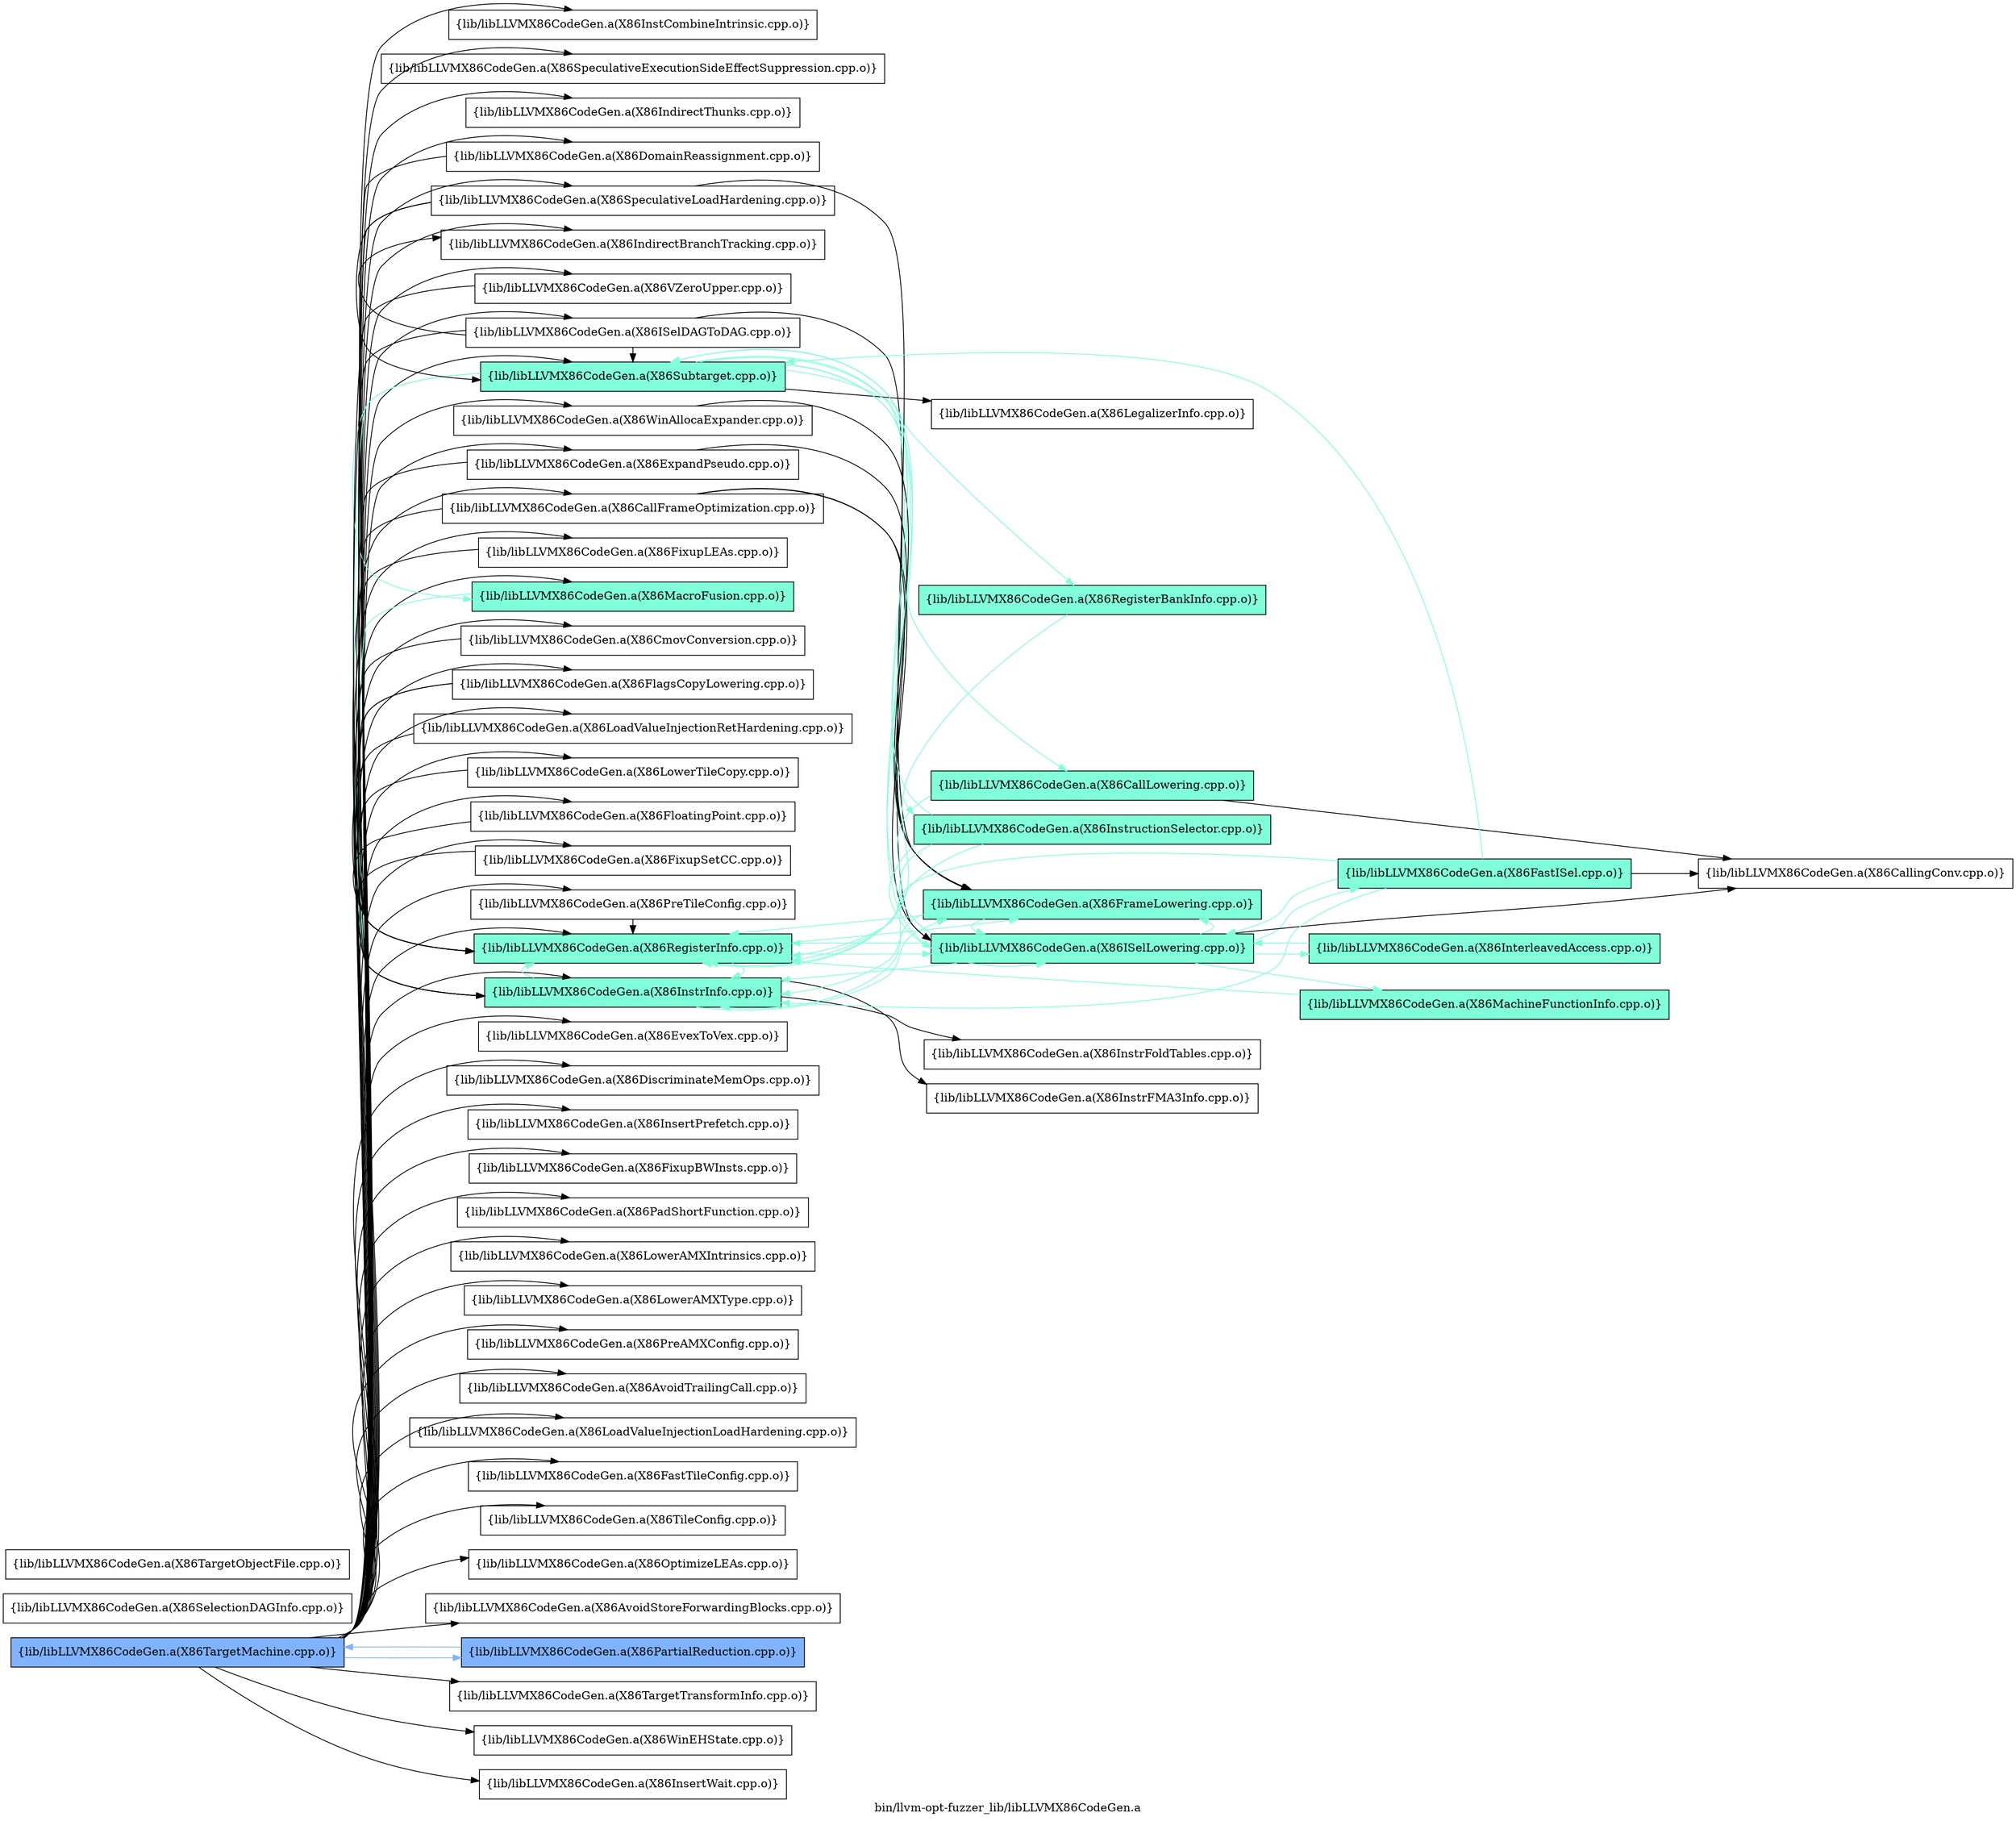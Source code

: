 digraph "bin/llvm-opt-fuzzer_lib/libLLVMX86CodeGen.a" {
	label="bin/llvm-opt-fuzzer_lib/libLLVMX86CodeGen.a";
	rankdir=LR;
	{ rank=same; Node0x561a1509c798;  }
	{ rank=same; Node0x561a1509cf18; Node0x561a1509ae98; Node0x561a1509b5c8; Node0x561a150a0d98; Node0x561a150a0a28; Node0x561a150a1248; Node0x561a150a21e8; Node0x561a150a1fb8; Node0x561a1509d5f8; Node0x561a1509e778; Node0x561a1509f038; Node0x561a1509ed68; Node0x561a1509f588; Node0x561a1509b2a8; Node0x561a150ab888; Node0x561a150ab248; Node0x561a150a4718; Node0x561a150a3f98; Node0x561a150a7788; Node0x561a150ab8d8; Node0x561a150ab748; Node0x561a150aa9d8; Node0x561a150aa758; Node0x561a15095d58; Node0x561a150964d8; Node0x561a15096c58; Node0x561a150973d8; Node0x561a15097b08; Node0x561a15097e28; Node0x561a1508ea08; Node0x561a1508ec38; Node0x561a1508f8b8; Node0x561a1508f9f8; Node0x561a15090678; Node0x561a150a0cf8; Node0x561a150a1338; Node0x561a150a2288; Node0x561a1509d828; Node0x561a1509e188; Node0x561a1509e958; Node0x561a1509f0d8;  }
	{ rank=same; Node0x561a150aa348; Node0x561a150a3048; Node0x561a150a9948; Node0x561a150a89f8; Node0x561a150a8638; Node0x561a150a8368; Node0x561a150a3818; Node0x561a150a2c38;  }

	Node0x561a1509c798 [shape=record,shape=box,group=2,style=filled,fillcolor="0.600000 0.5 1",label="{lib/libLLVMX86CodeGen.a(X86TargetMachine.cpp.o)}"];
	Node0x561a1509c798 -> Node0x561a1509cf18;
	Node0x561a1509c798 -> Node0x561a1509ae98;
	Node0x561a1509c798 -> Node0x561a1509b5c8;
	Node0x561a1509c798 -> Node0x561a150a0d98;
	Node0x561a1509c798 -> Node0x561a150a0a28;
	Node0x561a1509c798 -> Node0x561a150a1248;
	Node0x561a1509c798 -> Node0x561a150a21e8;
	Node0x561a1509c798 -> Node0x561a150a1fb8;
	Node0x561a1509c798 -> Node0x561a1509d5f8;
	Node0x561a1509c798 -> Node0x561a1509e778;
	Node0x561a1509c798 -> Node0x561a1509f038;
	Node0x561a1509c798 -> Node0x561a1509ed68;
	Node0x561a1509c798 -> Node0x561a1509f588;
	Node0x561a1509c798 -> Node0x561a1509b2a8;
	Node0x561a1509c798 -> Node0x561a150ab888;
	Node0x561a1509c798 -> Node0x561a150ab248;
	Node0x561a1509c798 -> Node0x561a150a4718;
	Node0x561a1509c798 -> Node0x561a150a3f98;
	Node0x561a1509c798 -> Node0x561a150a7788;
	Node0x561a1509c798 -> Node0x561a150ab8d8;
	Node0x561a1509c798 -> Node0x561a150ab748;
	Node0x561a1509c798 -> Node0x561a150aa9d8;
	Node0x561a1509c798 -> Node0x561a150aa758;
	Node0x561a1509c798 -> Node0x561a15095d58;
	Node0x561a1509c798 -> Node0x561a150964d8;
	Node0x561a1509c798 -> Node0x561a15096c58;
	Node0x561a1509c798 -> Node0x561a150973d8;
	Node0x561a1509c798 -> Node0x561a15097b08;
	Node0x561a1509c798 -> Node0x561a15097e28;
	Node0x561a1509c798 -> Node0x561a1508ea08;
	Node0x561a1509c798 -> Node0x561a1508ec38;
	Node0x561a1509c798 -> Node0x561a1508f8b8;
	Node0x561a1509c798 -> Node0x561a1508f9f8;
	Node0x561a1509c798 -> Node0x561a15090678;
	Node0x561a1509c798 -> Node0x561a150a0cf8;
	Node0x561a1509c798 -> Node0x561a150a1338[color="0.600000 0.5 1"];
	Node0x561a1509c798 -> Node0x561a150a2288;
	Node0x561a1509c798 -> Node0x561a1509d828;
	Node0x561a1509c798 -> Node0x561a1509e188;
	Node0x561a1509c798 -> Node0x561a1509e958;
	Node0x561a1509c798 -> Node0x561a1509f0d8;
	Node0x561a1509cf18 [shape=record,shape=box,group=0,label="{lib/libLLVMX86CodeGen.a(X86InstCombineIntrinsic.cpp.o)}"];
	Node0x561a1509ae98 [shape=record,shape=box,group=0,label="{lib/libLLVMX86CodeGen.a(X86SpeculativeExecutionSideEffectSuppression.cpp.o)}"];
	Node0x561a1509b5c8 [shape=record,shape=box,group=0,label="{lib/libLLVMX86CodeGen.a(X86IndirectThunks.cpp.o)}"];
	Node0x561a150a0d98 [shape=record,shape=box,group=0,label="{lib/libLLVMX86CodeGen.a(X86ISelDAGToDAG.cpp.o)}"];
	Node0x561a150a0d98 -> Node0x561a150a0a28;
	Node0x561a150a0d98 -> Node0x561a150aa348;
	Node0x561a150a0d98 -> Node0x561a150a4718;
	Node0x561a150a0d98 -> Node0x561a150a3f98;
	Node0x561a150a0a28 [shape=record,shape=box,group=0,label="{lib/libLLVMX86CodeGen.a(X86IndirectBranchTracking.cpp.o)}"];
	Node0x561a150a1248 [shape=record,shape=box,group=0,label="{lib/libLLVMX86CodeGen.a(X86EvexToVex.cpp.o)}"];
	Node0x561a150a21e8 [shape=record,shape=box,group=0,label="{lib/libLLVMX86CodeGen.a(X86DiscriminateMemOps.cpp.o)}"];
	Node0x561a150a1fb8 [shape=record,shape=box,group=0,label="{lib/libLLVMX86CodeGen.a(X86InsertPrefetch.cpp.o)}"];
	Node0x561a1509d5f8 [shape=record,shape=box,group=0,label="{lib/libLLVMX86CodeGen.a(X86FixupBWInsts.cpp.o)}"];
	Node0x561a1509e778 [shape=record,shape=box,group=0,label="{lib/libLLVMX86CodeGen.a(X86PadShortFunction.cpp.o)}"];
	Node0x561a1509f038 [shape=record,shape=box,group=0,label="{lib/libLLVMX86CodeGen.a(X86FixupLEAs.cpp.o)}"];
	Node0x561a1509f038 -> Node0x561a150a3f98;
	Node0x561a1509ed68 [shape=record,shape=box,group=0,label="{lib/libLLVMX86CodeGen.a(X86LowerAMXIntrinsics.cpp.o)}"];
	Node0x561a1509f588 [shape=record,shape=box,group=0,label="{lib/libLLVMX86CodeGen.a(X86LowerAMXType.cpp.o)}"];
	Node0x561a1509b2a8 [shape=record,shape=box,group=0,label="{lib/libLLVMX86CodeGen.a(X86PreAMXConfig.cpp.o)}"];
	Node0x561a150ab888 [shape=record,shape=box,group=0,label="{lib/libLLVMX86CodeGen.a(X86LoadValueInjectionRetHardening.cpp.o)}"];
	Node0x561a150ab888 -> Node0x561a150ab248;
	Node0x561a150ab248 [shape=record,shape=box,group=1,style=filled,fillcolor="0.450000 0.5 1",label="{lib/libLLVMX86CodeGen.a(X86RegisterInfo.cpp.o)}"];
	Node0x561a150ab248 -> Node0x561a150aa348[color="0.450000 0.5 1"];
	Node0x561a150ab248 -> Node0x561a150a3f98[color="0.450000 0.5 1"];
	Node0x561a150ab248 -> Node0x561a150a3048[color="0.450000 0.5 1"];
	Node0x561a150a4718 [shape=record,shape=box,group=1,style=filled,fillcolor="0.450000 0.5 1",label="{lib/libLLVMX86CodeGen.a(X86Subtarget.cpp.o)}"];
	Node0x561a150a4718 -> Node0x561a150aa348[color="0.450000 0.5 1"];
	Node0x561a150a4718 -> Node0x561a150a3f98[color="0.450000 0.5 1"];
	Node0x561a150a4718 -> Node0x561a150a3048[color="0.450000 0.5 1"];
	Node0x561a150a4718 -> Node0x561a150a9948[color="0.450000 0.5 1"];
	Node0x561a150a4718 -> Node0x561a150a89f8;
	Node0x561a150a4718 -> Node0x561a150a8638[color="0.450000 0.5 1"];
	Node0x561a150a4718 -> Node0x561a150a8368[color="0.450000 0.5 1"];
	Node0x561a150a4718 -> Node0x561a150a7788[color="0.450000 0.5 1"];
	Node0x561a150a3f98 [shape=record,shape=box,group=1,style=filled,fillcolor="0.450000 0.5 1",label="{lib/libLLVMX86CodeGen.a(X86InstrInfo.cpp.o)}"];
	Node0x561a150a3f98 -> Node0x561a150ab248[color="0.450000 0.5 1"];
	Node0x561a150a3f98 -> Node0x561a150a3818;
	Node0x561a150a3f98 -> Node0x561a150a3048[color="0.450000 0.5 1"];
	Node0x561a150a3f98 -> Node0x561a150a2c38;
	Node0x561a150a7788 [shape=record,shape=box,group=1,style=filled,fillcolor="0.450000 0.5 1",label="{lib/libLLVMX86CodeGen.a(X86MacroFusion.cpp.o)}"];
	Node0x561a150a7788 -> Node0x561a150a3f98[color="0.450000 0.5 1"];
	Node0x561a150ab8d8 [shape=record,shape=box,group=0,label="{lib/libLLVMX86CodeGen.a(X86AvoidTrailingCall.cpp.o)}"];
	Node0x561a150ab748 [shape=record,shape=box,group=0,label="{lib/libLLVMX86CodeGen.a(X86ExpandPseudo.cpp.o)}"];
	Node0x561a150ab748 -> Node0x561a150a3f98;
	Node0x561a150ab748 -> Node0x561a150a3048;
	Node0x561a150aa9d8 [shape=record,shape=box,group=0,label="{lib/libLLVMX86CodeGen.a(X86LowerTileCopy.cpp.o)}"];
	Node0x561a150aa9d8 -> Node0x561a150ab248;
	Node0x561a150aa758 [shape=record,shape=box,group=0,label="{lib/libLLVMX86CodeGen.a(X86FloatingPoint.cpp.o)}"];
	Node0x561a150aa758 -> Node0x561a150ab248;
	Node0x561a15095d58 [shape=record,shape=box,group=0,label="{lib/libLLVMX86CodeGen.a(X86LoadValueInjectionLoadHardening.cpp.o)}"];
	Node0x561a150964d8 [shape=record,shape=box,group=0,label="{lib/libLLVMX86CodeGen.a(X86FastTileConfig.cpp.o)}"];
	Node0x561a15096c58 [shape=record,shape=box,group=0,label="{lib/libLLVMX86CodeGen.a(X86TileConfig.cpp.o)}"];
	Node0x561a150973d8 [shape=record,shape=box,group=0,label="{lib/libLLVMX86CodeGen.a(X86SpeculativeLoadHardening.cpp.o)}"];
	Node0x561a150973d8 -> Node0x561a150ab248;
	Node0x561a150973d8 -> Node0x561a150a4718;
	Node0x561a150973d8 -> Node0x561a150a3f98;
	Node0x561a150973d8 -> Node0x561a150a3048;
	Node0x561a15097b08 [shape=record,shape=box,group=0,label="{lib/libLLVMX86CodeGen.a(X86FlagsCopyLowering.cpp.o)}"];
	Node0x561a15097b08 -> Node0x561a150ab248;
	Node0x561a15097b08 -> Node0x561a150a3f98;
	Node0x561a15097e28 [shape=record,shape=box,group=0,label="{lib/libLLVMX86CodeGen.a(X86FixupSetCC.cpp.o)}"];
	Node0x561a15097e28 -> Node0x561a150ab248;
	Node0x561a1508ea08 [shape=record,shape=box,group=0,label="{lib/libLLVMX86CodeGen.a(X86OptimizeLEAs.cpp.o)}"];
	Node0x561a1508ec38 [shape=record,shape=box,group=0,label="{lib/libLLVMX86CodeGen.a(X86CallFrameOptimization.cpp.o)}"];
	Node0x561a1508ec38 -> Node0x561a150ab248;
	Node0x561a1508ec38 -> Node0x561a150aa348;
	Node0x561a1508ec38 -> Node0x561a150a3048;
	Node0x561a1508f8b8 [shape=record,shape=box,group=0,label="{lib/libLLVMX86CodeGen.a(X86AvoidStoreForwardingBlocks.cpp.o)}"];
	Node0x561a1508f9f8 [shape=record,shape=box,group=0,label="{lib/libLLVMX86CodeGen.a(X86PreTileConfig.cpp.o)}"];
	Node0x561a1508f9f8 -> Node0x561a150ab248;
	Node0x561a15090678 [shape=record,shape=box,group=0,label="{lib/libLLVMX86CodeGen.a(X86CmovConversion.cpp.o)}"];
	Node0x561a15090678 -> Node0x561a150a3f98;
	Node0x561a150a0cf8 [shape=record,shape=box,group=0,label="{lib/libLLVMX86CodeGen.a(X86DomainReassignment.cpp.o)}"];
	Node0x561a150a0cf8 -> Node0x561a150ab248;
	Node0x561a150a1338 [shape=record,shape=box,group=2,style=filled,fillcolor="0.600000 0.5 1",label="{lib/libLLVMX86CodeGen.a(X86PartialReduction.cpp.o)}"];
	Node0x561a150a1338 -> Node0x561a1509c798[color="0.600000 0.5 1"];
	Node0x561a150a2288 [shape=record,shape=box,group=0,label="{lib/libLLVMX86CodeGen.a(X86TargetTransformInfo.cpp.o)}"];
	Node0x561a1509d828 [shape=record,shape=box,group=0,label="{lib/libLLVMX86CodeGen.a(X86VZeroUpper.cpp.o)}"];
	Node0x561a1509d828 -> Node0x561a150ab248;
	Node0x561a1509e188 [shape=record,shape=box,group=0,label="{lib/libLLVMX86CodeGen.a(X86WinAllocaExpander.cpp.o)}"];
	Node0x561a1509e188 -> Node0x561a150a3048;
	Node0x561a1509e958 [shape=record,shape=box,group=0,label="{lib/libLLVMX86CodeGen.a(X86WinEHState.cpp.o)}"];
	Node0x561a1509f0d8 [shape=record,shape=box,group=0,label="{lib/libLLVMX86CodeGen.a(X86InsertWait.cpp.o)}"];
	Node0x561a150aa348 [shape=record,shape=box,group=1,style=filled,fillcolor="0.450000 0.5 1",label="{lib/libLLVMX86CodeGen.a(X86ISelLowering.cpp.o)}"];
	Node0x561a150aa348 -> Node0x561a150ab248[color="0.450000 0.5 1"];
	Node0x561a150aa348 -> Node0x561a150aaf28[color="0.450000 0.5 1"];
	Node0x561a150aa348 -> Node0x561a150aa118[color="0.450000 0.5 1"];
	Node0x561a150aa348 -> Node0x561a150a4718[color="0.450000 0.5 1"];
	Node0x561a150aa348 -> Node0x561a150a3f98[color="0.450000 0.5 1"];
	Node0x561a150aa348 -> Node0x561a150a3048[color="0.450000 0.5 1"];
	Node0x561a150aa348 -> Node0x561a150a9678;
	Node0x561a150aa348 -> Node0x561a150ac328[color="0.450000 0.5 1"];
	Node0x561a150a3048 [shape=record,shape=box,group=1,style=filled,fillcolor="0.450000 0.5 1",label="{lib/libLLVMX86CodeGen.a(X86FrameLowering.cpp.o)}"];
	Node0x561a150a3048 -> Node0x561a150ab248[color="0.450000 0.5 1"];
	Node0x561a150a3048 -> Node0x561a150aa348[color="0.450000 0.5 1"];
	Node0x561a150a3048 -> Node0x561a150a3f98[color="0.450000 0.5 1"];
	Node0x561a150aaf28 [shape=record,shape=box,group=1,style=filled,fillcolor="0.450000 0.5 1",label="{lib/libLLVMX86CodeGen.a(X86MachineFunctionInfo.cpp.o)}"];
	Node0x561a150aaf28 -> Node0x561a150ab248[color="0.450000 0.5 1"];
	Node0x561a150aa118 [shape=record,shape=box,group=1,style=filled,fillcolor="0.450000 0.5 1",label="{lib/libLLVMX86CodeGen.a(X86FastISel.cpp.o)}"];
	Node0x561a150aa118 -> Node0x561a150ab248[color="0.450000 0.5 1"];
	Node0x561a150aa118 -> Node0x561a150aa348[color="0.450000 0.5 1"];
	Node0x561a150aa118 -> Node0x561a150a4718[color="0.450000 0.5 1"];
	Node0x561a150aa118 -> Node0x561a150a3f98[color="0.450000 0.5 1"];
	Node0x561a150aa118 -> Node0x561a150a9678;
	Node0x561a150a9678 [shape=record,shape=box,group=0,label="{lib/libLLVMX86CodeGen.a(X86CallingConv.cpp.o)}"];
	Node0x561a150ac328 [shape=record,shape=box,group=1,style=filled,fillcolor="0.450000 0.5 1",label="{lib/libLLVMX86CodeGen.a(X86InterleavedAccess.cpp.o)}"];
	Node0x561a150ac328 -> Node0x561a150aa348[color="0.450000 0.5 1"];
	Node0x561a150a9948 [shape=record,shape=box,group=1,style=filled,fillcolor="0.450000 0.5 1",label="{lib/libLLVMX86CodeGen.a(X86CallLowering.cpp.o)}"];
	Node0x561a150a9948 -> Node0x561a150ab248[color="0.450000 0.5 1"];
	Node0x561a150a9948 -> Node0x561a150a9678;
	Node0x561a150a89f8 [shape=record,shape=box,group=0,label="{lib/libLLVMX86CodeGen.a(X86LegalizerInfo.cpp.o)}"];
	Node0x561a150a8638 [shape=record,shape=box,group=1,style=filled,fillcolor="0.450000 0.5 1",label="{lib/libLLVMX86CodeGen.a(X86RegisterBankInfo.cpp.o)}"];
	Node0x561a150a8638 -> Node0x561a150ab248[color="0.450000 0.5 1"];
	Node0x561a150a8368 [shape=record,shape=box,group=1,style=filled,fillcolor="0.450000 0.5 1",label="{lib/libLLVMX86CodeGen.a(X86InstructionSelector.cpp.o)}"];
	Node0x561a150a8368 -> Node0x561a150ab248[color="0.450000 0.5 1"];
	Node0x561a150a8368 -> Node0x561a150aa348[color="0.450000 0.5 1"];
	Node0x561a150a8368 -> Node0x561a150a4718[color="0.450000 0.5 1"];
	Node0x561a150a8368 -> Node0x561a150a3f98[color="0.450000 0.5 1"];
	Node0x561a150a3818 [shape=record,shape=box,group=0,label="{lib/libLLVMX86CodeGen.a(X86InstrFoldTables.cpp.o)}"];
	Node0x561a150a2c38 [shape=record,shape=box,group=0,label="{lib/libLLVMX86CodeGen.a(X86InstrFMA3Info.cpp.o)}"];
	Node0x561a150a73c8 [shape=record,shape=box,group=0,label="{lib/libLLVMX86CodeGen.a(X86SelectionDAGInfo.cpp.o)}"];
	Node0x561a150a1ab8 [shape=record,shape=box,group=0,label="{lib/libLLVMX86CodeGen.a(X86TargetObjectFile.cpp.o)}"];
}
